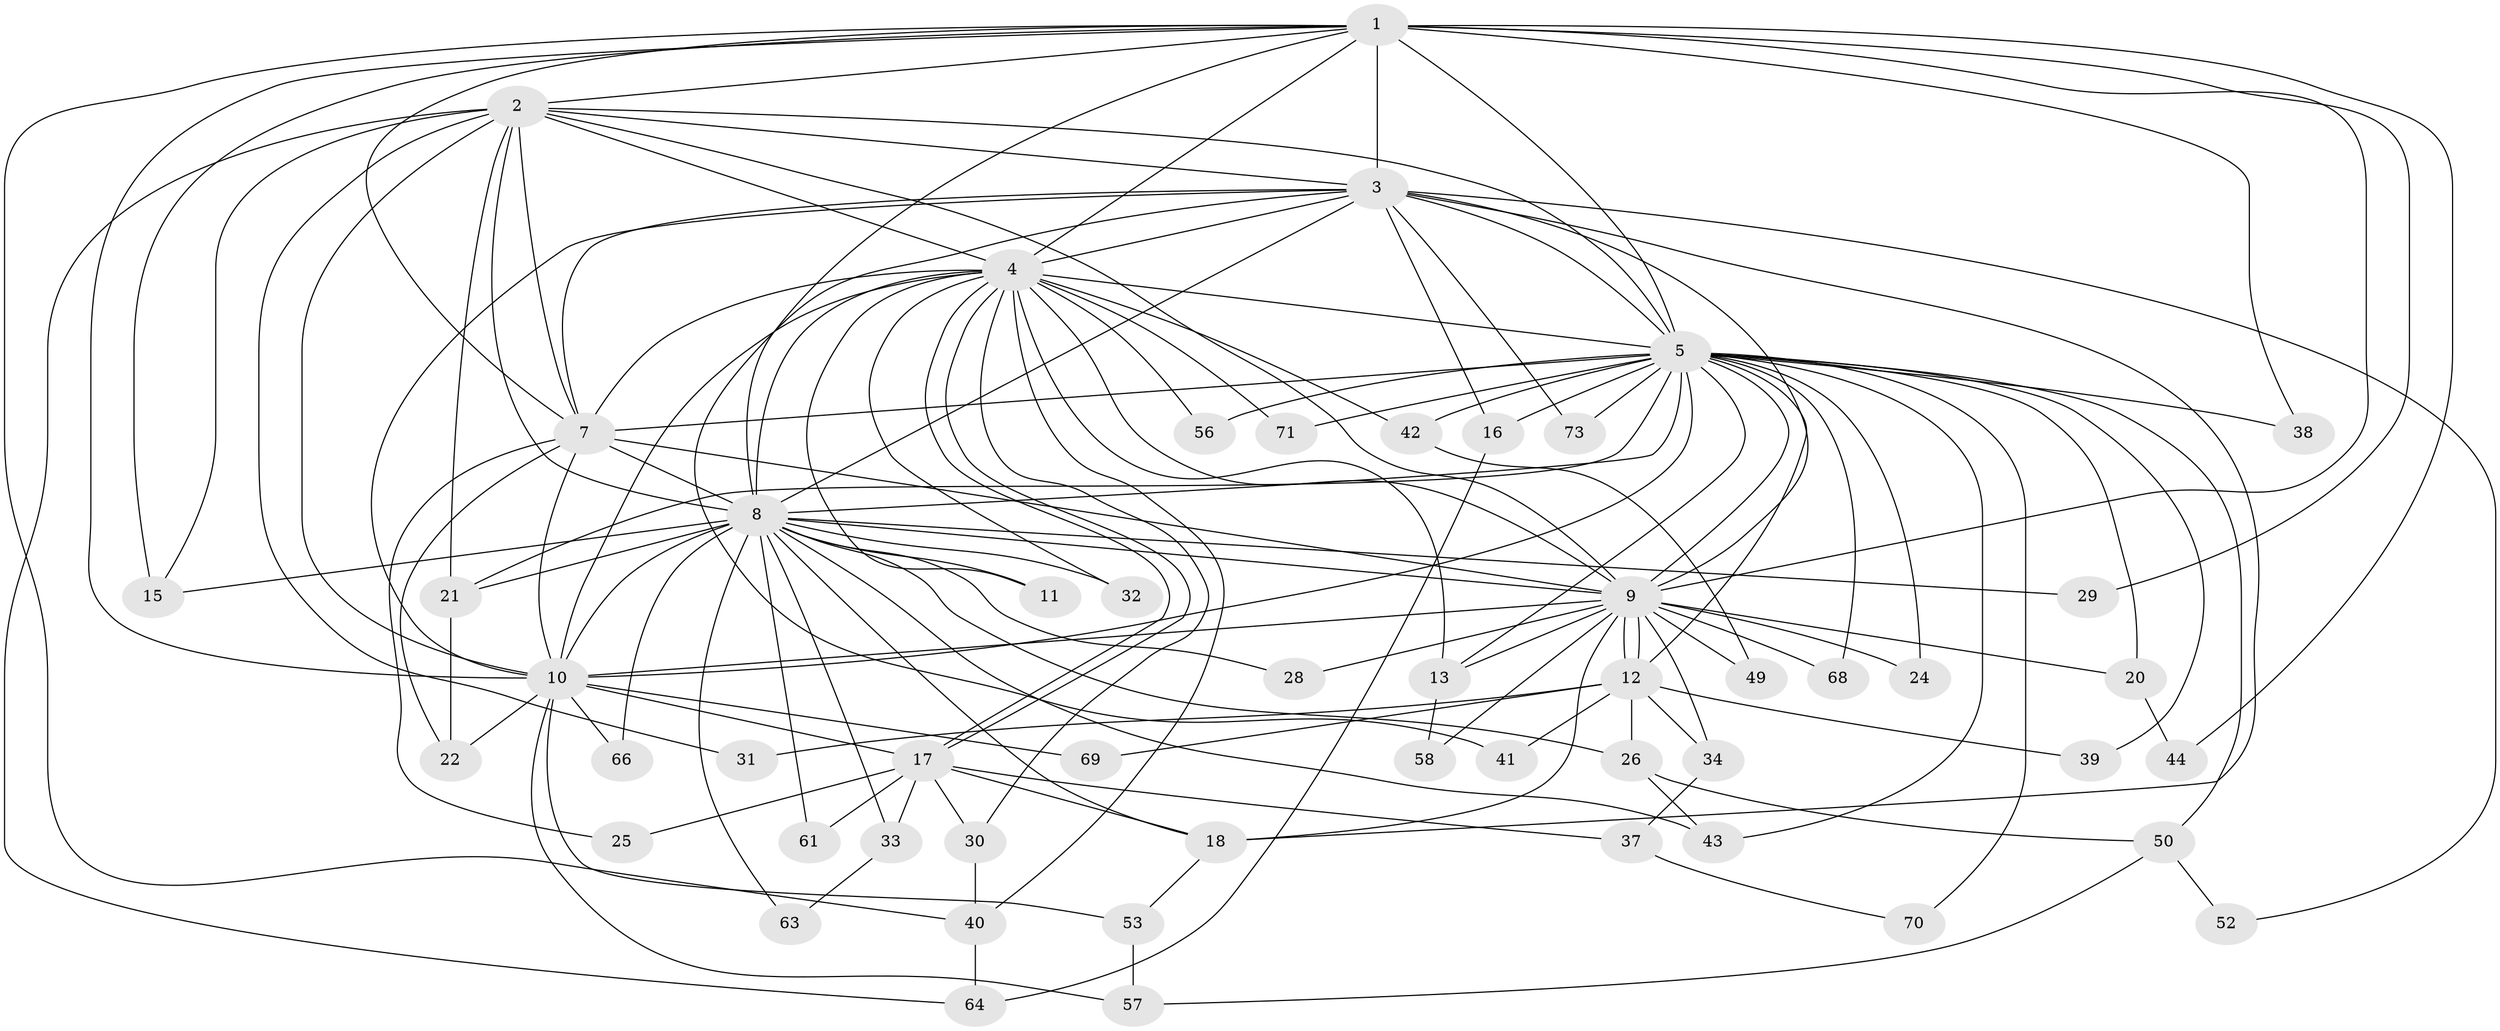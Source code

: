 // original degree distribution, {15: 0.013513513513513514, 14: 0.02702702702702703, 21: 0.04054054054054054, 18: 0.013513513513513514, 19: 0.013513513513513514, 13: 0.013513513513513514, 16: 0.013513513513513514, 2: 0.5135135135135135, 9: 0.02702702702702703, 4: 0.08108108108108109, 3: 0.22972972972972974, 5: 0.013513513513513514}
// Generated by graph-tools (version 1.1) at 2025/41/03/06/25 10:41:42]
// undirected, 53 vertices, 136 edges
graph export_dot {
graph [start="1"]
  node [color=gray90,style=filled];
  1 [super="+62"];
  2 [super="+27"];
  3 [super="+35"];
  4 [super="+14"];
  5 [super="+6"];
  7 [super="+47"];
  8 [super="+19"];
  9 [super="+67"];
  10 [super="+74"];
  11;
  12 [super="+51"];
  13 [super="+55"];
  15 [super="+72"];
  16;
  17 [super="+36"];
  18 [super="+23"];
  20 [super="+59"];
  21 [super="+45"];
  22 [super="+54"];
  24;
  25;
  26 [super="+48"];
  28;
  29;
  30;
  31;
  32;
  33;
  34;
  37;
  38;
  39;
  40 [super="+46"];
  41;
  42;
  43;
  44;
  49;
  50;
  52;
  53;
  56;
  57 [super="+60"];
  58;
  61;
  63;
  64 [super="+65"];
  66;
  68;
  69;
  70;
  71;
  73;
  1 -- 2;
  1 -- 3 [weight=2];
  1 -- 4;
  1 -- 5 [weight=2];
  1 -- 7;
  1 -- 8;
  1 -- 9;
  1 -- 10;
  1 -- 29;
  1 -- 38;
  1 -- 44;
  1 -- 15;
  1 -- 40;
  2 -- 3;
  2 -- 4;
  2 -- 5 [weight=3];
  2 -- 7;
  2 -- 8;
  2 -- 9;
  2 -- 10 [weight=2];
  2 -- 15;
  2 -- 31;
  2 -- 64;
  2 -- 21;
  3 -- 4;
  3 -- 5 [weight=2];
  3 -- 7;
  3 -- 8;
  3 -- 9;
  3 -- 10;
  3 -- 16;
  3 -- 41;
  3 -- 52;
  3 -- 73;
  3 -- 18;
  4 -- 5 [weight=2];
  4 -- 7;
  4 -- 8;
  4 -- 9;
  4 -- 10;
  4 -- 11;
  4 -- 13;
  4 -- 17;
  4 -- 17;
  4 -- 30;
  4 -- 32;
  4 -- 40;
  4 -- 42;
  4 -- 56;
  4 -- 71;
  5 -- 7 [weight=3];
  5 -- 8 [weight=2];
  5 -- 9 [weight=2];
  5 -- 10 [weight=2];
  5 -- 21;
  5 -- 38;
  5 -- 39;
  5 -- 42;
  5 -- 43;
  5 -- 50;
  5 -- 56;
  5 -- 68;
  5 -- 70;
  5 -- 71;
  5 -- 73;
  5 -- 13;
  5 -- 16;
  5 -- 20;
  5 -- 24;
  5 -- 12;
  7 -- 8;
  7 -- 9 [weight=2];
  7 -- 10;
  7 -- 25;
  7 -- 22;
  8 -- 9;
  8 -- 10;
  8 -- 11;
  8 -- 15;
  8 -- 18;
  8 -- 28;
  8 -- 29;
  8 -- 32;
  8 -- 33;
  8 -- 43;
  8 -- 61;
  8 -- 66;
  8 -- 26;
  8 -- 21;
  8 -- 63;
  9 -- 10;
  9 -- 12;
  9 -- 12;
  9 -- 24;
  9 -- 28;
  9 -- 34;
  9 -- 49;
  9 -- 58;
  9 -- 68;
  9 -- 18;
  9 -- 20;
  9 -- 13;
  10 -- 22;
  10 -- 53;
  10 -- 66;
  10 -- 69;
  10 -- 17;
  10 -- 57;
  12 -- 26;
  12 -- 31;
  12 -- 34;
  12 -- 39;
  12 -- 41;
  12 -- 69;
  13 -- 58;
  16 -- 64;
  17 -- 18;
  17 -- 25;
  17 -- 30;
  17 -- 33;
  17 -- 37;
  17 -- 61;
  18 -- 53;
  20 -- 44;
  21 -- 22;
  26 -- 50;
  26 -- 43;
  30 -- 40;
  33 -- 63;
  34 -- 37;
  37 -- 70;
  40 -- 64;
  42 -- 49;
  50 -- 52;
  50 -- 57;
  53 -- 57;
}

